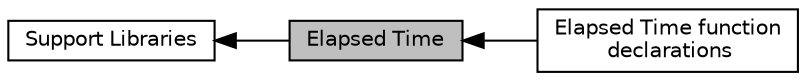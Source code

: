 digraph "Elapsed Time"
{
  edge [fontname="Helvetica",fontsize="10",labelfontname="Helvetica",labelfontsize="10"];
  node [fontname="Helvetica",fontsize="10",shape=record];
  rankdir=LR;
  Node1 [label="Support Libraries",height=0.2,width=0.4,color="black", fillcolor="white", style="filled",URL="$group__support.html"];
  Node0 [label="Elapsed Time",height=0.2,width=0.4,color="black", fillcolor="grey75", style="filled", fontcolor="black"];
  Node2 [label="Elapsed Time function\l declarations",height=0.2,width=0.4,color="black", fillcolor="white", style="filled",URL="$group__elapsedtime__functions.html"];
  Node1->Node0 [shape=plaintext, dir="back", style="solid"];
  Node0->Node2 [shape=plaintext, dir="back", style="solid"];
}

